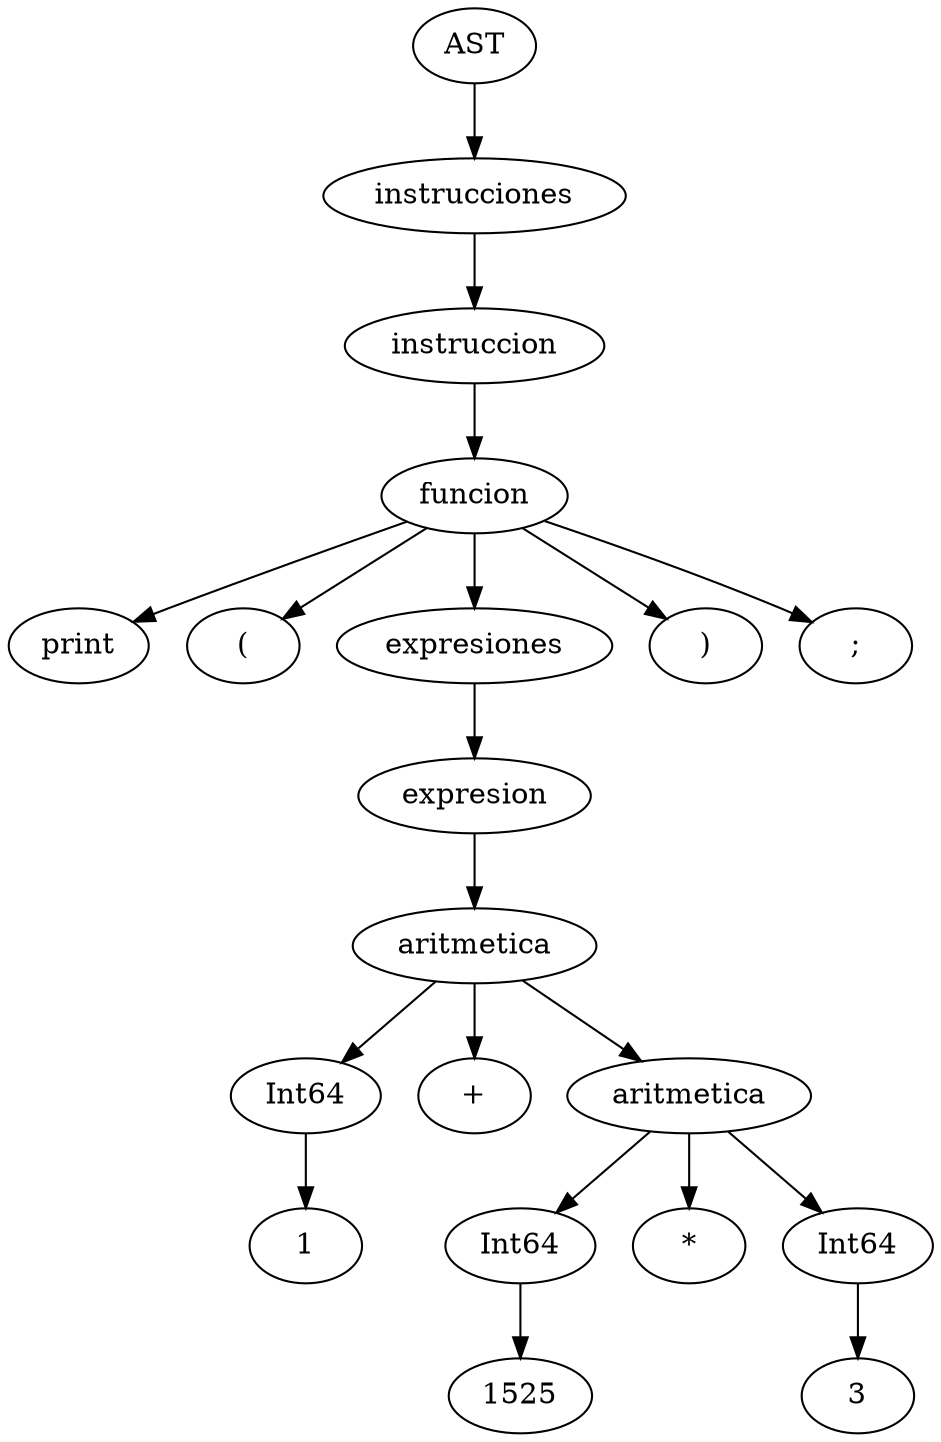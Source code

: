 // AST JOLC
digraph {
	249197436 [label=AST]
	967483652 [label=instrucciones]
	249197436 -> 967483652
	265780376 [label=instruccion]
	967483652 -> 265780376
	441158165 [label=funcion]
	397450481 [label=print]
	774887918 [label="("]
	941446986 [label=expresiones]
	802766533 [label=")"]
	894319840 [label=";"]
	441158165 -> 397450481
	441158165 -> 774887918
	441158165 -> 941446986
	199482223 [label=expresion]
	941446986 -> 199482223
	580451030 [label=aritmetica]
	385916915 [label=Int64]
	288100346 [label=1]
	385916915 -> 288100346
	580451030 -> 385916915
	809583928 [label="+"]
	580451030 -> 809583928
	825459322 [label=aritmetica]
	346815847 [label=Int64]
	219156770 [label=1525]
	346815847 -> 219156770
	825459322 -> 346815847
	887694916 [label="*"]
	825459322 -> 887694916
	811594601 [label=Int64]
	589978920 [label=3]
	811594601 -> 589978920
	825459322 -> 811594601
	580451030 -> 825459322
	199482223 -> 580451030
	441158165 -> 802766533
	441158165 -> 894319840
	265780376 -> 441158165
}
